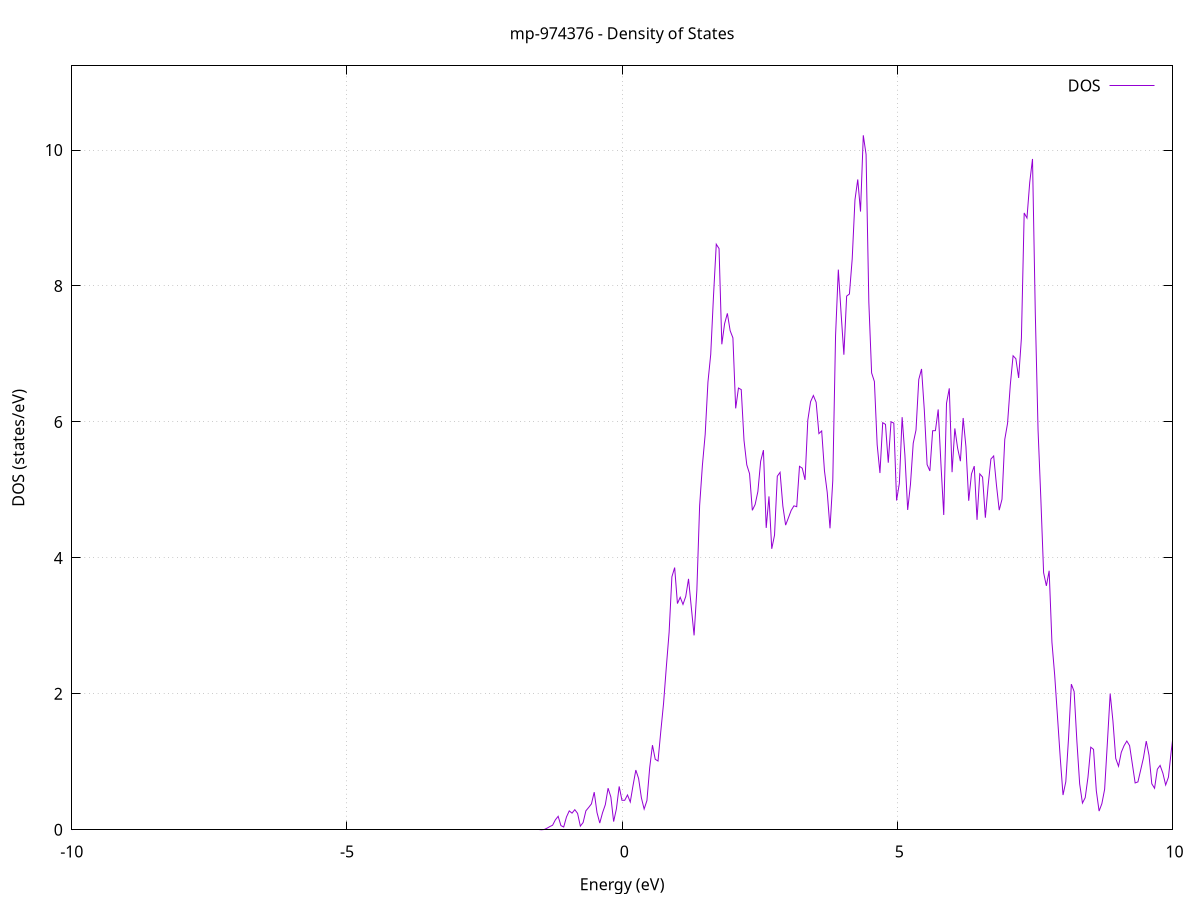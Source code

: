 set title 'mp-974376 - Density of States'
set xlabel 'Energy (eV)'
set ylabel 'DOS (states/eV)'
set grid
set xrange [-10:10]
set yrange [0:11.238]
set xzeroaxis lt -1
set terminal png size 800,600
set output 'mp-974376_dos_gnuplot.png'
plot '-' using 1:2 with lines title 'DOS'
-44.258700 0.000000
-44.208300 0.000000
-44.157900 0.000000
-44.107500 0.000000
-44.057100 0.000000
-44.006700 0.000000
-43.956300 0.000000
-43.905900 0.000000
-43.855500 0.000000
-43.805100 0.000000
-43.754700 0.000000
-43.704300 0.000000
-43.653900 0.000000
-43.603500 0.000000
-43.553100 0.000000
-43.502700 0.000000
-43.452200 0.000000
-43.401800 0.000000
-43.351400 0.000000
-43.301000 0.000000
-43.250600 0.000000
-43.200200 0.000000
-43.149800 0.000000
-43.099400 0.000000
-43.049000 0.000000
-42.998600 0.000000
-42.948200 0.000000
-42.897800 0.000000
-42.847400 0.000000
-42.797000 0.000000
-42.746600 0.000000
-42.696200 0.000000
-42.645800 0.000000
-42.595400 0.000000
-42.545000 0.000000
-42.494600 0.000000
-42.444200 0.000000
-42.393800 0.000000
-42.343300 0.000000
-42.292900 0.000000
-42.242500 0.000000
-42.192100 0.000000
-42.141700 0.000000
-42.091300 0.000000
-42.040900 0.000000
-41.990500 0.000000
-41.940100 0.000000
-41.889700 0.000000
-41.839300 0.000000
-41.788900 0.000000
-41.738500 0.000000
-41.688100 0.000000
-41.637700 0.000000
-41.587300 0.000000
-41.536900 0.000000
-41.486500 0.000000
-41.436100 0.000000
-41.385700 0.000000
-41.335300 0.000000
-41.284900 0.000000
-41.234400 0.000000
-41.184000 0.000000
-41.133600 0.000000
-41.083200 0.000000
-41.032800 0.000000
-40.982400 0.000000
-40.932000 0.000000
-40.881600 0.000000
-40.831200 0.000000
-40.780800 0.000000
-40.730400 0.000000
-40.680000 0.000000
-40.629600 0.000000
-40.579200 0.000000
-40.528800 0.000000
-40.478400 0.000000
-40.428000 0.000000
-40.377600 0.000000
-40.327200 0.000000
-40.276800 0.000000
-40.226400 0.000000
-40.175900 0.000000
-40.125500 0.000000
-40.075100 0.000000
-40.024700 0.000000
-39.974300 0.000000
-39.923900 0.000000
-39.873500 0.000000
-39.823100 0.000000
-39.772700 0.006500
-39.722300 0.333100
-39.671900 4.046800
-39.621500 17.157400
-39.571100 34.741100
-39.520700 40.915000
-39.470300 30.171100
-39.419900 26.708600
-39.369500 37.290500
-39.319100 44.110400
-39.268700 47.917600
-39.218300 46.477300
-39.167900 23.558400
-39.117500 3.559500
-39.067000 0.116300
-39.016600 0.000700
-38.966200 0.000000
-38.915800 0.000000
-38.865400 0.000000
-38.815000 0.000000
-38.764600 0.000000
-38.714200 0.000000
-38.663800 0.000000
-38.613400 0.000000
-38.563000 0.000000
-38.512600 0.000000
-38.462200 0.000000
-38.411800 0.000000
-38.361400 0.000000
-38.311000 0.000000
-38.260600 0.000000
-38.210200 0.000000
-38.159800 0.000000
-38.109400 0.000000
-38.059000 0.000000
-38.008600 0.000000
-37.958100 0.000000
-37.907700 0.000000
-37.857300 0.000000
-37.806900 0.000000
-37.756500 0.000000
-37.706100 0.000000
-37.655700 0.000000
-37.605300 0.000000
-37.554900 0.000000
-37.504500 0.000000
-37.454100 0.000000
-37.403700 0.000000
-37.353300 0.000000
-37.302900 0.000000
-37.252500 0.000000
-37.202100 0.000000
-37.151700 0.000000
-37.101300 0.000000
-37.050900 0.000000
-37.000500 0.000000
-36.950100 0.000000
-36.899600 0.000000
-36.849200 0.000000
-36.798800 0.000000
-36.748400 0.000000
-36.698000 0.000000
-36.647600 0.000000
-36.597200 0.000000
-36.546800 0.000000
-36.496400 0.000000
-36.446000 0.000000
-36.395600 0.000000
-36.345200 0.000000
-36.294800 0.000000
-36.244400 0.000000
-36.194000 0.000000
-36.143600 0.000000
-36.093200 0.000000
-36.042800 0.000000
-35.992400 0.000000
-35.942000 0.000000
-35.891600 0.000000
-35.841200 0.000000
-35.790700 0.000000
-35.740300 0.000000
-35.689900 0.000000
-35.639500 0.000000
-35.589100 0.000000
-35.538700 0.000000
-35.488300 0.000000
-35.437900 0.000000
-35.387500 0.000000
-35.337100 0.000000
-35.286700 0.000000
-35.236300 0.000000
-35.185900 0.000000
-35.135500 0.000000
-35.085100 0.000000
-35.034700 0.000000
-34.984300 0.000000
-34.933900 0.000000
-34.883500 0.000000
-34.833100 0.000000
-34.782700 0.000000
-34.732300 0.000000
-34.681800 0.000000
-34.631400 0.000000
-34.581000 0.000000
-34.530600 0.000000
-34.480200 0.000000
-34.429800 0.000000
-34.379400 0.000000
-34.329000 0.000000
-34.278600 0.000000
-34.228200 0.000000
-34.177800 0.000000
-34.127400 0.000000
-34.077000 0.000000
-34.026600 0.000000
-33.976200 0.000000
-33.925800 0.000000
-33.875400 0.000000
-33.825000 0.000000
-33.774600 0.000000
-33.724200 0.000000
-33.673800 0.000000
-33.623300 0.000000
-33.572900 0.000000
-33.522500 0.000000
-33.472100 0.000000
-33.421700 0.000000
-33.371300 0.000000
-33.320900 0.000000
-33.270500 0.000000
-33.220100 0.000000
-33.169700 0.000000
-33.119300 0.000000
-33.068900 0.000000
-33.018500 0.000000
-32.968100 0.000000
-32.917700 0.000000
-32.867300 0.000000
-32.816900 0.000000
-32.766500 0.000000
-32.716100 0.000000
-32.665700 0.000000
-32.615300 0.000000
-32.564900 0.000000
-32.514400 0.000000
-32.464000 0.000000
-32.413600 0.000000
-32.363200 0.000000
-32.312800 0.000000
-32.262400 0.000000
-32.212000 0.000000
-32.161600 0.000000
-32.111200 0.000000
-32.060800 0.000000
-32.010400 0.000000
-31.960000 0.000000
-31.909600 0.000000
-31.859200 0.000000
-31.808800 0.000000
-31.758400 0.000000
-31.708000 0.000000
-31.657600 0.000000
-31.607200 0.000000
-31.556800 0.000000
-31.506400 0.000000
-31.456000 0.000000
-31.405500 0.000000
-31.355100 0.000000
-31.304700 0.000000
-31.254300 0.000000
-31.203900 0.000000
-31.153500 0.000000
-31.103100 0.000000
-31.052700 0.000000
-31.002300 0.000000
-30.951900 0.000000
-30.901500 0.000000
-30.851100 0.000000
-30.800700 0.000000
-30.750300 0.000000
-30.699900 0.000000
-30.649500 0.000000
-30.599100 0.000000
-30.548700 0.000000
-30.498300 0.000000
-30.447900 0.000000
-30.397500 0.000000
-30.347000 0.000000
-30.296600 0.000000
-30.246200 0.000000
-30.195800 0.000000
-30.145400 0.000000
-30.095000 0.000000
-30.044600 0.000000
-29.994200 0.000000
-29.943800 0.000000
-29.893400 0.000000
-29.843000 0.000000
-29.792600 0.000000
-29.742200 0.000000
-29.691800 0.000000
-29.641400 0.000000
-29.591000 0.000000
-29.540600 0.000000
-29.490200 0.000000
-29.439800 0.000000
-29.389400 0.000000
-29.339000 0.000000
-29.288600 0.000000
-29.238100 0.000000
-29.187700 0.000000
-29.137300 0.000000
-29.086900 0.000000
-29.036500 0.000000
-28.986100 0.000000
-28.935700 0.000000
-28.885300 0.000000
-28.834900 0.000000
-28.784500 0.000000
-28.734100 0.000000
-28.683700 0.000000
-28.633300 0.000000
-28.582900 0.000000
-28.532500 0.000000
-28.482100 0.000000
-28.431700 0.000000
-28.381300 0.000000
-28.330900 0.000000
-28.280500 0.000000
-28.230100 0.000000
-28.179700 0.000000
-28.129200 0.000000
-28.078800 0.000000
-28.028400 0.000000
-27.978000 0.000000
-27.927600 0.000000
-27.877200 0.000000
-27.826800 0.000000
-27.776400 0.000000
-27.726000 0.000000
-27.675600 0.000000
-27.625200 0.000000
-27.574800 0.000000
-27.524400 0.000000
-27.474000 0.000000
-27.423600 0.000000
-27.373200 0.000000
-27.322800 0.000000
-27.272400 0.000000
-27.222000 0.000000
-27.171600 0.000000
-27.121200 0.000000
-27.070700 0.000000
-27.020300 0.000000
-26.969900 0.000000
-26.919500 0.000000
-26.869100 0.000000
-26.818700 0.000000
-26.768300 0.000000
-26.717900 0.000000
-26.667500 0.000000
-26.617100 0.000000
-26.566700 0.000000
-26.516300 0.000000
-26.465900 0.000000
-26.415500 0.000000
-26.365100 0.000000
-26.314700 0.000000
-26.264300 0.000000
-26.213900 0.000000
-26.163500 0.000000
-26.113100 0.000000
-26.062700 0.000000
-26.012300 0.000000
-25.961800 0.000000
-25.911400 0.000000
-25.861000 0.000000
-25.810600 0.000000
-25.760200 0.000000
-25.709800 0.000000
-25.659400 0.000000
-25.609000 0.000000
-25.558600 0.000000
-25.508200 0.000000
-25.457800 0.000000
-25.407400 0.000000
-25.357000 0.000000
-25.306600 0.000000
-25.256200 0.000000
-25.205800 0.000000
-25.155400 0.000000
-25.105000 0.000000
-25.054600 0.000000
-25.004200 0.000000
-24.953800 0.000000
-24.903400 0.000000
-24.852900 0.000000
-24.802500 0.000000
-24.752100 0.000000
-24.701700 0.000000
-24.651300 0.000000
-24.600900 0.000000
-24.550500 0.000000
-24.500100 0.000000
-24.449700 0.000000
-24.399300 0.000000
-24.348900 0.000000
-24.298500 0.000000
-24.248100 0.000000
-24.197700 0.000000
-24.147300 0.000000
-24.096900 0.000000
-24.046500 0.000000
-23.996100 0.000000
-23.945700 0.000000
-23.895300 0.000000
-23.844900 0.000000
-23.794400 0.000000
-23.744000 0.000000
-23.693600 0.000000
-23.643200 0.000000
-23.592800 0.000000
-23.542400 0.000000
-23.492000 0.000000
-23.441600 0.000000
-23.391200 0.000000
-23.340800 0.000000
-23.290400 0.000000
-23.240000 0.000000
-23.189600 0.000000
-23.139200 0.000000
-23.088800 0.000000
-23.038400 0.000000
-22.988000 0.000000
-22.937600 0.000000
-22.887200 0.000000
-22.836800 0.000000
-22.786400 0.000000
-22.736000 0.000000
-22.685500 0.000000
-22.635100 0.000000
-22.584700 0.000000
-22.534300 0.000000
-22.483900 0.000000
-22.433500 0.000000
-22.383100 0.000000
-22.332700 0.000000
-22.282300 0.000000
-22.231900 0.000000
-22.181500 0.000000
-22.131100 0.000000
-22.080700 0.000000
-22.030300 0.000000
-21.979900 0.000000
-21.929500 0.000000
-21.879100 0.000000
-21.828700 0.000000
-21.778300 0.000000
-21.727900 0.000000
-21.677500 0.000000
-21.627000 0.000000
-21.576600 0.000000
-21.526200 0.000000
-21.475800 0.000000
-21.425400 0.000000
-21.375000 0.000000
-21.324600 0.000000
-21.274200 0.000000
-21.223800 0.000000
-21.173400 0.000000
-21.123000 0.000000
-21.072600 0.000000
-21.022200 0.000000
-20.971800 0.000000
-20.921400 0.000000
-20.871000 0.000000
-20.820600 0.000000
-20.770200 0.000000
-20.719800 0.000000
-20.669400 0.000000
-20.619000 0.000000
-20.568600 0.000000
-20.518100 0.000000
-20.467700 0.000000
-20.417300 0.000000
-20.366900 0.000000
-20.316500 0.000000
-20.266100 0.000000
-20.215700 0.000000
-20.165300 0.000000
-20.114900 0.000000
-20.064500 0.000000
-20.014100 0.000000
-19.963700 0.000000
-19.913300 0.000000
-19.862900 0.000000
-19.812500 0.000000
-19.762100 0.000000
-19.711700 0.000000
-19.661300 0.000000
-19.610900 0.000000
-19.560500 0.000000
-19.510100 0.000000
-19.459700 0.000000
-19.409200 0.000000
-19.358800 0.000000
-19.308400 0.000000
-19.258000 0.000000
-19.207600 0.000000
-19.157200 0.000000
-19.106800 0.000000
-19.056400 0.000000
-19.006000 0.000000
-18.955600 0.000000
-18.905200 0.000000
-18.854800 0.000000
-18.804400 0.000000
-18.754000 0.000000
-18.703600 0.000000
-18.653200 0.000000
-18.602800 0.000000
-18.552400 0.000000
-18.502000 0.000000
-18.451600 0.000000
-18.401200 0.000000
-18.350700 0.000000
-18.300300 0.000000
-18.249900 0.000000
-18.199500 0.000000
-18.149100 0.000000
-18.098700 0.000000
-18.048300 0.000000
-17.997900 0.000000
-17.947500 0.000000
-17.897100 0.000000
-17.846700 0.000000
-17.796300 0.000000
-17.745900 0.000000
-17.695500 0.000000
-17.645100 0.000000
-17.594700 0.000000
-17.544300 0.000000
-17.493900 0.000000
-17.443500 0.000000
-17.393100 0.000000
-17.342700 0.000000
-17.292300 0.000000
-17.241800 0.000000
-17.191400 0.000000
-17.141000 0.000000
-17.090600 0.000000
-17.040200 0.000000
-16.989800 0.000000
-16.939400 0.000000
-16.889000 0.000000
-16.838600 0.000000
-16.788200 0.000000
-16.737800 0.000000
-16.687400 0.000000
-16.637000 0.000000
-16.586600 0.000000
-16.536200 0.000000
-16.485800 0.000000
-16.435400 0.000000
-16.385000 0.000000
-16.334600 0.000000
-16.284200 0.000000
-16.233800 0.000000
-16.183400 0.000000
-16.132900 0.000000
-16.082500 0.000000
-16.032100 0.000000
-15.981700 0.000000
-15.931300 0.000000
-15.880900 0.000000
-15.830500 0.000000
-15.780100 0.000000
-15.729700 0.000000
-15.679300 0.000000
-15.628900 0.000000
-15.578500 0.000000
-15.528100 0.000000
-15.477700 0.000000
-15.427300 0.000000
-15.376900 0.000000
-15.326500 0.000000
-15.276100 0.000000
-15.225700 0.000000
-15.175300 0.000000
-15.124900 0.000000
-15.074400 0.000000
-15.024000 0.000000
-14.973600 0.000000
-14.923200 0.000000
-14.872800 0.000000
-14.822400 0.000000
-14.772000 0.000000
-14.721600 0.000000
-14.671200 0.000000
-14.620800 0.000000
-14.570400 0.000000
-14.520000 0.000000
-14.469600 0.000000
-14.419200 0.000000
-14.368800 0.000000
-14.318400 0.000000
-14.268000 0.000000
-14.217600 0.000000
-14.167200 0.000000
-14.116800 0.000000
-14.066400 0.000000
-14.016000 0.000000
-13.965500 0.000000
-13.915100 0.000000
-13.864700 0.000000
-13.814300 0.000000
-13.763900 0.000000
-13.713500 0.000000
-13.663100 0.000000
-13.612700 0.000000
-13.562300 0.000000
-13.511900 0.000000
-13.461500 0.000000
-13.411100 0.000000
-13.360700 0.000000
-13.310300 0.000000
-13.259900 0.000000
-13.209500 0.000000
-13.159100 0.000000
-13.108700 0.000000
-13.058300 0.000000
-13.007900 0.000000
-12.957500 0.000000
-12.907100 0.000000
-12.856600 0.000000
-12.806200 0.000000
-12.755800 0.000000
-12.705400 0.000000
-12.655000 0.000000
-12.604600 0.000000
-12.554200 0.000000
-12.503800 0.000000
-12.453400 0.000000
-12.403000 0.000000
-12.352600 0.000000
-12.302200 0.000000
-12.251800 0.000000
-12.201400 0.000000
-12.151000 0.000000
-12.100600 0.000000
-12.050200 0.000000
-11.999800 0.000000
-11.949400 0.000000
-11.899000 0.000000
-11.848600 0.000000
-11.798100 0.000000
-11.747700 0.000000
-11.697300 0.000000
-11.646900 0.000000
-11.596500 0.000000
-11.546100 0.000000
-11.495700 0.000000
-11.445300 0.000000
-11.394900 0.000000
-11.344500 0.000000
-11.294100 0.000000
-11.243700 0.000000
-11.193300 0.000000
-11.142900 0.000000
-11.092500 0.000000
-11.042100 0.000000
-10.991700 0.000000
-10.941300 0.000000
-10.890900 0.000000
-10.840500 0.000000
-10.790100 0.000000
-10.739700 0.000000
-10.689200 0.000000
-10.638800 0.000000
-10.588400 0.000000
-10.538000 0.000000
-10.487600 0.000000
-10.437200 0.000000
-10.386800 0.000000
-10.336400 0.000000
-10.286000 0.000000
-10.235600 0.000000
-10.185200 0.000000
-10.134800 0.000000
-10.084400 0.000000
-10.034000 0.000000
-9.983600 0.000000
-9.933200 0.000000
-9.882800 0.000000
-9.832400 0.000000
-9.782000 0.000000
-9.731600 0.000000
-9.681200 0.000000
-9.630800 0.000000
-9.580300 0.000000
-9.529900 0.000000
-9.479500 0.000000
-9.429100 0.000000
-9.378700 0.000000
-9.328300 0.000000
-9.277900 0.000000
-9.227500 0.000000
-9.177100 0.000000
-9.126700 0.000000
-9.076300 0.000000
-9.025900 0.000000
-8.975500 0.000000
-8.925100 0.000000
-8.874700 0.000000
-8.824300 0.000000
-8.773900 0.000000
-8.723500 0.000000
-8.673100 0.000000
-8.622700 0.000000
-8.572300 0.000000
-8.521800 0.000000
-8.471400 0.000000
-8.421000 0.000000
-8.370600 0.000000
-8.320200 0.000000
-8.269800 0.000000
-8.219400 0.000000
-8.169000 0.000000
-8.118600 0.000000
-8.068200 0.000000
-8.017800 0.000000
-7.967400 0.000000
-7.917000 0.000000
-7.866600 0.000000
-7.816200 0.000000
-7.765800 0.000000
-7.715400 0.000000
-7.665000 0.000000
-7.614600 0.000000
-7.564200 0.000000
-7.513800 0.000000
-7.463400 0.000000
-7.412900 0.000000
-7.362500 0.000000
-7.312100 0.000000
-7.261700 0.000000
-7.211300 0.000000
-7.160900 0.000000
-7.110500 0.000000
-7.060100 0.000000
-7.009700 0.000000
-6.959300 0.000000
-6.908900 0.000000
-6.858500 0.000000
-6.808100 0.000000
-6.757700 0.000000
-6.707300 0.000000
-6.656900 0.000000
-6.606500 0.000000
-6.556100 0.000000
-6.505700 0.000000
-6.455300 0.000000
-6.404900 0.000000
-6.354500 0.000000
-6.304000 0.000000
-6.253600 0.000000
-6.203200 0.000000
-6.152800 0.000000
-6.102400 0.000000
-6.052000 0.000000
-6.001600 0.000000
-5.951200 0.000000
-5.900800 0.000000
-5.850400 0.000000
-5.800000 0.000000
-5.749600 0.000000
-5.699200 0.000000
-5.648800 0.000000
-5.598400 0.000000
-5.548000 0.000000
-5.497600 0.000000
-5.447200 0.000000
-5.396800 0.000000
-5.346400 0.000000
-5.296000 0.000000
-5.245500 0.000000
-5.195100 0.000000
-5.144700 0.000000
-5.094300 0.000000
-5.043900 0.000000
-4.993500 0.000000
-4.943100 0.000000
-4.892700 0.000000
-4.842300 0.000000
-4.791900 0.000000
-4.741500 0.000000
-4.691100 0.000000
-4.640700 0.000000
-4.590300 0.000000
-4.539900 0.000000
-4.489500 0.000000
-4.439100 0.000000
-4.388700 0.000000
-4.338300 0.000000
-4.287900 0.000000
-4.237500 0.000000
-4.187100 0.000000
-4.136600 0.000000
-4.086200 0.000000
-4.035800 0.000000
-3.985400 0.000000
-3.935000 0.000000
-3.884600 0.000000
-3.834200 0.000000
-3.783800 0.000000
-3.733400 0.000000
-3.683000 0.000000
-3.632600 0.000000
-3.582200 0.000000
-3.531800 0.000000
-3.481400 0.000000
-3.431000 0.000000
-3.380600 0.000000
-3.330200 0.000000
-3.279800 0.000000
-3.229400 0.000000
-3.179000 0.000000
-3.128600 0.000000
-3.078200 0.000000
-3.027700 0.000000
-2.977300 0.000000
-2.926900 0.000000
-2.876500 0.000000
-2.826100 0.000000
-2.775700 0.000000
-2.725300 0.000000
-2.674900 0.000000
-2.624500 0.000000
-2.574100 0.000000
-2.523700 0.000000
-2.473300 0.000000
-2.422900 0.000000
-2.372500 0.000000
-2.322100 0.000000
-2.271700 0.000000
-2.221300 0.000000
-2.170900 0.000000
-2.120500 0.000000
-2.070100 0.000000
-2.019700 0.000000
-1.969200 0.000000
-1.918800 0.000000
-1.868400 0.000000
-1.818000 0.000000
-1.767600 0.000000
-1.717200 0.000000
-1.666800 0.000000
-1.616400 0.000000
-1.566000 0.000000
-1.515600 0.000000
-1.465200 0.000100
-1.414800 0.004300
-1.364400 0.023900
-1.314000 0.047300
-1.263600 0.067000
-1.213200 0.146500
-1.162800 0.198300
-1.112400 0.061500
-1.062000 0.040600
-1.011600 0.188200
-0.961200 0.277800
-0.910800 0.244700
-0.860300 0.295700
-0.809900 0.241400
-0.759500 0.053500
-0.709100 0.106400
-0.658700 0.278900
-0.608300 0.328400
-0.557900 0.381100
-0.507500 0.553400
-0.457100 0.254100
-0.406700 0.098900
-0.356300 0.250200
-0.305900 0.368500
-0.255500 0.611900
-0.205100 0.483000
-0.154700 0.120400
-0.104300 0.307800
-0.053900 0.637700
-0.003500 0.433600
0.046900 0.433900
0.097300 0.512100
0.147700 0.408700
0.198100 0.652600
0.248600 0.878600
0.299000 0.754100
0.349400 0.471500
0.399800 0.304400
0.450200 0.429800
0.500600 0.913500
0.551000 1.244700
0.601400 1.036600
0.651800 1.011600
0.702200 1.446800
0.752600 1.859600
0.803000 2.396000
0.853400 2.904300
0.903800 3.720900
0.954200 3.857400
1.004600 3.327700
1.055000 3.420500
1.105400 3.315100
1.155800 3.433000
1.206200 3.691400
1.256600 3.272500
1.307100 2.859700
1.357500 3.524000
1.407900 4.768300
1.458300 5.361200
1.508700 5.815500
1.559100 6.586700
1.609500 6.992600
1.659900 7.852500
1.710300 8.614300
1.760700 8.550000
1.811100 7.142300
1.861500 7.444500
1.911900 7.597300
1.962300 7.342800
2.012700 7.236500
2.063100 6.199200
2.113500 6.498400
2.163900 6.475700
2.214300 5.729000
2.264700 5.368700
2.315100 5.237900
2.365500 4.699600
2.416000 4.784500
2.466400 4.976100
2.516800 5.421700
2.567200 5.585100
2.617600 4.440800
2.668000 4.904400
2.718400 4.133500
2.768800 4.334000
2.819200 5.201200
2.869600 5.258300
2.920000 4.763900
2.970400 4.481800
3.020800 4.588700
3.071200 4.698000
3.121600 4.765700
3.172000 4.752900
3.222400 5.346700
3.272800 5.319200
3.323200 5.146900
3.373600 6.026400
3.424000 6.297400
3.474400 6.388700
3.524900 6.289000
3.575300 5.828300
3.625700 5.867400
3.676100 5.280300
3.726500 4.962300
3.776900 4.435300
3.827300 5.138000
3.877700 7.268300
3.928100 8.240200
3.978500 7.595200
4.028900 6.988500
4.079300 7.851000
4.129700 7.882000
4.180100 8.396300
4.230500 9.267800
4.280900 9.566800
4.331300 9.094700
4.381700 10.216800
4.432100 9.936600
4.482500 7.759000
4.532900 6.721100
4.583400 6.594800
4.633800 5.664900
4.684200 5.248200
4.734600 5.989100
4.785000 5.963900
4.835400 5.400400
4.885800 6.002900
4.936200 5.982700
4.986600 4.844000
5.037000 5.097300
5.087400 6.070400
5.137800 5.510700
5.188200 4.705300
5.238600 5.079300
5.289000 5.686700
5.339400 5.880200
5.389800 6.624400
5.440200 6.779200
5.490600 6.172300
5.541000 5.372500
5.591400 5.278500
5.641800 5.870200
5.692300 5.872000
5.742700 6.183600
5.793100 5.373400
5.843500 4.631000
5.893900 6.275600
5.944300 6.494200
5.994700 5.261100
6.045100 5.904500
6.095500 5.614400
6.145900 5.422400
6.196300 6.057700
6.246700 5.635200
6.297100 4.840400
6.347500 5.235300
6.397900 5.350200
6.448300 4.559400
6.498700 5.235700
6.549100 5.188400
6.599500 4.590700
6.649900 5.063300
6.700300 5.454100
6.750700 5.499400
6.801200 5.071600
6.851600 4.702100
6.902000 4.862800
6.952400 5.742900
7.002800 5.978800
7.053200 6.546800
7.103600 6.973300
7.154000 6.929700
7.204400 6.646900
7.254800 7.231800
7.305200 9.074400
7.355600 8.999800
7.406000 9.525000
7.456400 9.868500
7.506800 7.608900
7.557200 5.879700
7.607600 4.874500
7.658000 3.781700
7.708400 3.588200
7.758800 3.810900
7.809200 2.760100
7.859700 2.271300
7.910100 1.665900
7.960500 1.058300
8.010900 0.511100
8.061300 0.707300
8.111700 1.355600
8.162100 2.142600
8.212500 2.033700
8.262900 1.299200
8.313300 0.674800
8.363700 0.392800
8.414100 0.472500
8.464500 0.775300
8.514900 1.215100
8.565300 1.182900
8.615700 0.574500
8.666100 0.275100
8.716500 0.383200
8.766900 0.595900
8.817300 1.288200
8.867700 2.002700
8.918100 1.597100
8.968600 1.050000
9.019000 0.934800
9.069400 1.139500
9.119800 1.237400
9.170200 1.305400
9.220600 1.237200
9.271000 0.963700
9.321400 0.688900
9.371800 0.704500
9.422200 0.880900
9.472600 1.059400
9.523000 1.304900
9.573400 1.094900
9.623800 0.676800
9.674200 0.610800
9.724600 0.890800
9.775000 0.946800
9.825400 0.832100
9.875800 0.659100
9.926200 0.773700
9.976600 1.153200
10.027000 1.491600
10.077500 1.475800
10.127900 1.346900
10.178300 0.998500
10.228700 0.821700
10.279100 0.853800
10.329500 1.345600
10.379900 1.435800
10.430300 0.918400
10.480700 0.777300
10.531100 1.212100
10.581500 1.508000
10.631900 1.157100
10.682300 0.625600
10.732700 0.355800
10.783100 0.636800
10.833500 1.012600
10.883900 1.097300
10.934300 0.998900
10.984700 0.703900
11.035100 0.712500
11.085500 0.908400
11.136000 1.134000
11.186400 1.302700
11.236800 1.384700
11.287200 1.497700
11.337600 1.104100
11.388000 0.601600
11.438400 0.569000
11.488800 0.652500
11.539200 0.770400
11.589600 0.620700
11.640000 0.538600
11.690400 1.039900
11.740800 1.279900
11.791200 1.160700
11.841600 0.888500
11.892000 1.043600
11.942400 1.137800
11.992800 1.105600
12.043200 1.074400
12.093600 0.969900
12.144000 0.838300
12.194400 0.990800
12.244900 0.704300
12.295300 0.491200
12.345700 0.500100
12.396100 0.656900
12.446500 0.851600
12.496900 0.741600
12.547300 0.538900
12.597700 0.472600
12.648100 0.378200
12.698500 0.798400
12.748900 0.608700
12.799300 0.408300
12.849700 0.874400
12.900100 1.348200
12.950500 1.110900
13.000900 0.909100
13.051300 1.076400
13.101700 0.980500
13.152100 0.790900
13.202500 0.706900
13.252900 0.877800
13.303300 0.730600
13.353800 0.381200
13.404200 0.443400
13.454600 0.511700
13.505000 0.471400
13.555400 0.510400
13.605800 0.415000
13.656200 0.394200
13.706600 0.459300
13.757000 0.452700
13.807400 0.631500
13.857800 1.075700
13.908200 0.852700
13.958600 0.633100
14.009000 0.892800
14.059400 0.711300
14.109800 0.470900
14.160200 0.782800
14.210600 1.712100
14.261000 2.052000
14.311400 1.434400
14.361800 1.634800
14.412300 1.716500
14.462700 1.202500
14.513100 1.115800
14.563500 1.155000
14.613900 0.838500
14.664300 0.833000
14.714700 0.805100
14.765100 0.784500
14.815500 0.716200
14.865900 0.617500
14.916300 0.799900
14.966700 0.893400
15.017100 0.669700
15.067500 0.801500
15.117900 1.345300
15.168300 1.086700
15.218700 0.853900
15.269100 1.231300
15.319500 1.384500
15.369900 1.262700
15.420300 1.414500
15.470700 1.124300
15.521200 0.903500
15.571600 1.769700
15.622000 1.820900
15.672400 1.249700
15.722800 1.280900
15.773200 1.319400
15.823600 1.274200
15.874000 1.325100
15.924400 1.065500
15.974800 1.009100
16.025200 0.846700
16.075600 0.703700
16.126000 0.801100
16.176400 1.094900
16.226800 1.525900
16.277200 1.606300
16.327600 1.284600
16.378000 1.087300
16.428400 1.276100
16.478800 1.379400
16.529200 1.238100
16.579600 0.660700
16.630100 0.770400
16.680500 1.457600
16.730900 1.577200
16.781300 1.049700
16.831700 0.863600
16.882100 0.852000
16.932500 1.073800
16.982900 1.127300
17.033300 0.934000
17.083700 1.369700
17.134100 1.512300
17.184500 1.346100
17.234900 1.322000
17.285300 1.081400
17.335700 0.862500
17.386100 1.136700
17.436500 1.289600
17.486900 1.144100
17.537300 0.875000
17.587700 0.956700
17.638100 0.990400
17.688600 1.249600
17.739000 1.479400
17.789400 1.600500
17.839800 2.207900
17.890200 1.772900
17.940600 1.407300
17.991000 1.551300
18.041400 1.487600
18.091800 1.384200
18.142200 1.093500
18.192600 0.869300
18.243000 0.944900
18.293400 0.927800
18.343800 1.125300
18.394200 1.350700
18.444600 1.582100
18.495000 2.093000
18.545400 2.567200
18.595800 2.587500
18.646200 2.424200
18.696600 1.753000
18.747000 0.853600
18.797500 1.112200
18.847900 1.905200
18.898300 2.109100
18.948700 1.966400
18.999100 1.528000
19.049500 1.762700
19.099900 1.807300
19.150300 1.680500
19.200700 1.522000
19.251100 1.517200
19.301500 1.204300
19.351900 1.088000
19.402300 1.514000
19.452700 2.102600
19.503100 2.320000
19.553500 2.143700
19.603900 2.097500
19.654300 1.863000
19.704700 2.007900
19.755100 2.376500
19.805500 1.822100
19.855900 1.690400
19.906400 2.013200
19.956800 2.089200
20.007200 1.983600
20.057600 2.408100
20.108000 2.736700
20.158400 2.134800
20.208800 1.322000
20.259200 1.480000
20.309600 1.326700
20.360000 1.412700
20.410400 2.030900
20.460800 2.051900
20.511200 2.016600
20.561600 2.615800
20.612000 2.869100
20.662400 2.671700
20.712800 1.960300
20.763200 1.725700
20.813600 2.027700
20.864000 1.820700
20.914400 1.800200
20.964900 2.651000
21.015300 2.453900
21.065700 2.023500
21.116100 1.826400
21.166500 1.990900
21.216900 2.214700
21.267300 2.034400
21.317700 1.980700
21.368100 1.846100
21.418500 1.319100
21.468900 1.612400
21.519300 1.946000
21.569700 2.446500
21.620100 2.563800
21.670500 1.503900
21.720900 1.935300
21.771300 2.761300
21.821700 2.186400
21.872100 1.355400
21.922500 1.580700
21.972900 2.533700
22.023300 2.779900
22.073800 3.013000
22.124200 2.691900
22.174600 1.828200
22.225000 1.161600
22.275400 0.921900
22.325800 1.165100
22.376200 2.174800
22.426600 3.372900
22.477000 3.330600
22.527400 2.763300
22.577800 2.315000
22.628200 2.200700
22.678600 1.845400
22.729000 1.272700
22.779400 1.701000
22.829800 2.436500
22.880200 2.461400
22.930600 2.087200
22.981000 1.598300
23.031400 1.156100
23.081800 1.364400
23.132200 1.755100
23.182700 1.704300
23.233100 2.202100
23.283500 3.163100
23.333900 3.411600
23.384300 3.600800
23.434700 4.771600
23.485100 5.431700
23.535500 4.529900
23.585900 3.533500
23.636300 2.165800
23.686700 1.898200
23.737100 2.936100
23.787500 3.034000
23.837900 3.083600
23.888300 2.448500
23.938700 2.599300
23.989100 3.198100
24.039500 2.300700
24.089900 2.219700
24.140300 1.877200
24.190700 1.325300
24.241200 1.733200
24.291600 2.550400
24.342000 2.288100
24.392400 2.116300
24.442800 2.830300
24.493200 3.083100
24.543600 2.140100
24.594000 1.597700
24.644400 1.758700
24.694800 1.942000
24.745200 1.890100
24.795600 2.013000
24.846000 2.426500
24.896400 3.277100
24.946800 3.192500
24.997200 2.656300
25.047600 3.002800
25.098000 3.747500
25.148400 3.463200
25.198800 2.597200
25.249200 2.216700
25.299600 2.007900
25.350100 1.553000
25.400500 1.190600
25.450900 1.426800
25.501300 2.082200
25.551700 1.777000
25.602100 1.798100
25.652500 1.236400
25.702900 1.462500
25.753300 2.131500
25.803700 1.528700
25.854100 1.510600
25.904500 1.046900
25.954900 0.897100
26.005300 1.517700
26.055700 1.610900
26.106100 1.713400
26.156500 1.257700
26.206900 1.140500
26.257300 1.658300
26.307700 2.318300
26.358100 1.975100
26.408500 1.284600
26.459000 1.411200
26.509400 1.129700
26.559800 0.755600
26.610200 1.049100
26.660600 1.156700
26.711000 0.898600
26.761400 0.770700
26.811800 0.833000
26.862200 0.969900
26.912600 1.591500
26.963000 1.866200
27.013400 1.491500
27.063800 1.508500
27.114200 1.641400
27.164600 1.876500
27.215000 2.047100
27.265400 1.469000
27.315800 1.523300
27.366200 1.791700
27.416600 2.131400
27.467000 1.997300
27.517500 1.876200
27.567900 2.102300
27.618300 2.429200
27.668700 2.311800
27.719100 2.212800
27.769500 2.645700
27.819900 2.964200
27.870300 3.061000
27.920700 2.795400
27.971100 3.056300
28.021500 3.647500
28.071900 2.825400
28.122300 2.657800
28.172700 3.073700
28.223100 2.834500
28.273500 3.256900
28.323900 3.389300
28.374300 3.374600
28.424700 3.501700
28.475100 3.422300
28.525500 3.705400
28.575900 3.166800
28.626400 2.930900
28.676800 3.358100
28.727200 2.957900
28.777600 3.256600
28.828000 3.571200
28.878400 3.577800
28.928800 3.576900
28.979200 3.734800
29.029600 3.525400
29.080000 2.754600
29.130400 2.152800
29.180800 2.303100
29.231200 2.228600
29.281600 2.067800
29.332000 1.963400
29.382400 2.333300
29.432800 3.054200
29.483200 3.012200
29.533600 2.362400
29.584000 2.069600
29.634400 2.459100
29.684800 2.595700
29.735300 1.584900
29.785700 1.714300
29.836100 2.494600
29.886500 2.518600
29.936900 3.833200
29.987300 4.424300
30.037700 3.361700
30.088100 2.176500
30.138500 1.675800
30.188900 1.342300
30.239300 1.207000
30.289700 1.427800
30.340100 1.317500
30.390500 1.781300
30.440900 1.874800
30.491300 1.667100
30.541700 1.189900
30.592100 1.102200
30.642500 1.340200
30.692900 1.438100
30.743300 2.025500
30.793800 2.095200
30.844200 1.235000
30.894600 0.713500
30.945000 1.148200
30.995400 1.542400
31.045800 1.490200
31.096200 1.594000
31.146600 1.950900
31.197000 1.217500
31.247400 1.215300
31.297800 1.341100
31.348200 1.009900
31.398600 0.766500
31.449000 1.233900
31.499400 1.675900
31.549800 3.950900
31.600200 15.615600
31.650600 25.458500
31.701000 36.884400
31.751400 30.369800
31.801800 8.837000
31.852200 2.884000
31.902700 1.528700
31.953100 1.068800
32.003500 1.246800
32.053900 1.517000
32.104300 1.542900
32.154700 1.074300
32.205100 0.869200
32.255500 1.007200
32.305900 0.900500
32.356300 0.728900
32.406700 0.990200
32.457100 1.836200
32.507500 2.540900
32.557900 2.957400
32.608300 2.051500
32.658700 1.601300
32.709100 2.264300
32.759500 2.504300
32.809900 2.364600
32.860300 1.907200
32.910700 1.532100
32.961100 1.441600
33.011600 1.649300
33.062000 2.092600
33.112400 1.914400
33.162800 1.659500
33.213200 1.755100
33.263600 2.212700
33.314000 2.184800
33.364400 2.061500
33.414800 2.567500
33.465200 2.712500
33.515600 2.075300
33.566000 2.496300
33.616400 2.290800
33.666800 1.919800
33.717200 2.259000
33.767600 2.418700
33.818000 2.220400
33.868400 2.230200
33.918800 2.855900
33.969200 2.862700
34.019600 2.255700
34.070100 2.086000
34.120500 2.435000
34.170900 3.042600
34.221300 3.250800
34.271700 2.430800
34.322100 2.659900
34.372500 2.819900
34.422900 2.459000
34.473300 2.674400
34.523700 3.064100
34.574100 3.003300
34.624500 3.161700
34.674900 2.918700
34.725300 2.297700
34.775700 1.801400
34.826100 1.761900
34.876500 2.323100
34.926900 3.178500
34.977300 3.127400
35.027700 3.028000
35.078100 2.875800
35.128500 2.944700
35.179000 3.077700
35.229400 2.396100
35.279800 1.918500
35.330200 1.995200
35.380600 2.731500
35.431000 2.894600
35.481400 2.251200
35.531800 2.649600
35.582200 2.597200
35.632600 2.245700
35.683000 2.679800
35.733400 2.873500
35.783800 2.487100
35.834200 2.192000
35.884600 2.095300
35.935000 2.026000
35.985400 2.610500
36.035800 4.035400
36.086200 4.662500
36.136600 3.790500
36.187000 3.130500
36.237400 3.833600
36.287900 3.546300
36.338300 2.856400
36.388700 2.668000
36.439100 2.823400
36.489500 2.799800
36.539900 2.661300
36.590300 3.542100
36.640700 3.752400
36.691100 3.313200
36.741500 2.843100
36.791900 3.150500
36.842300 3.714500
36.892700 3.602000
36.943100 3.971500
36.993500 4.307700
37.043900 4.586700
37.094300 4.225700
37.144700 3.173400
37.195100 3.854100
37.245500 4.145200
37.295900 2.845900
37.346400 2.173200
37.396800 3.136400
37.447200 3.648600
37.497600 4.443800
37.548000 5.085600
37.598400 3.323800
37.648800 2.975800
37.699200 3.271000
37.749600 2.918500
37.800000 2.623100
37.850400 2.421200
37.900800 1.954300
37.951200 2.180100
38.001600 2.783300
38.052000 2.572500
38.102400 2.920200
38.152800 3.351300
38.203200 3.065600
38.253600 3.268800
38.304000 3.355700
38.354400 3.291600
38.404800 3.809100
38.455300 2.964400
38.505700 1.705300
38.556100 2.020200
38.606500 3.071300
38.656900 3.518500
38.707300 3.520300
38.757700 3.263200
38.808100 2.794900
38.858500 2.643000
38.908900 2.512200
38.959300 2.883500
39.009700 3.581900
39.060100 4.080900
39.110500 4.376200
39.160900 5.842200
39.211300 8.370000
39.261700 13.786700
39.312100 25.498600
39.362500 28.553500
39.412900 17.399800
39.463300 8.534900
39.513700 5.443700
39.564200 4.997300
39.614600 4.890700
39.665000 4.885200
39.715400 4.385300
39.765800 3.295700
39.816200 3.726700
39.866600 3.806400
39.917000 2.597100
39.967400 1.813500
40.017800 1.954300
40.068200 2.095100
40.118600 2.308100
40.169000 2.348200
40.219400 2.428900
40.269800 2.528600
40.320200 2.619300
40.370600 2.682700
40.421000 2.599300
40.471400 2.362700
40.521800 1.941800
40.572200 1.647100
40.622700 1.785800
40.673100 1.839200
40.723500 2.413600
40.773900 2.939300
40.824300 2.292300
40.874700 1.920600
40.925100 2.324500
40.975500 2.100900
41.025900 1.696600
41.076300 2.028400
41.126700 2.139400
41.177100 2.159500
41.227500 2.187700
41.277900 2.116900
41.328300 2.079800
41.378700 2.193000
41.429100 2.187800
41.479500 1.899500
41.529900 1.927700
41.580300 2.354600
41.630700 2.845600
41.681100 2.908900
41.731600 2.380900
41.782000 2.031500
41.832400 1.865200
41.882800 1.604000
41.933200 2.047000
41.983600 2.649900
42.034000 3.134700
42.084400 3.388600
42.134800 2.699600
42.185200 2.212900
42.235600 2.020800
42.286000 2.238900
42.336400 2.587800
42.386800 2.724000
42.437200 2.899100
42.487600 2.809100
42.538000 2.969200
42.588400 2.479900
42.638800 1.851600
42.689200 2.425400
42.739600 2.721200
42.790000 2.225600
42.840500 2.583800
42.890900 2.615400
42.941300 2.184800
42.991700 2.211800
43.042100 2.263100
43.092500 2.340100
43.142900 2.756500
43.193300 2.668900
43.243700 2.508400
43.294100 2.773900
43.344500 2.603700
43.394900 2.312000
43.445300 2.411200
43.495700 2.887000
43.546100 3.004900
43.596500 2.512500
43.646900 2.759400
43.697300 2.322000
43.747700 2.389200
43.798100 2.849800
43.848500 2.162000
43.899000 1.626600
43.949400 2.275200
43.999800 2.776500
44.050200 2.777900
44.100600 3.037500
44.151000 2.911600
44.201400 2.304000
44.251800 2.106300
44.302200 2.117100
44.352600 2.572500
44.403000 3.106300
44.453400 3.479600
44.503800 3.112100
44.554200 2.271600
44.604600 2.201800
44.655000 2.039500
44.705400 2.268700
44.755800 3.083700
44.806200 3.168100
44.856600 3.187400
44.907000 4.079300
44.957400 3.959800
45.007900 3.191600
45.058300 2.454000
45.108700 2.282300
45.159100 2.949600
45.209500 3.158900
45.259900 3.228400
45.310300 3.529500
45.360700 3.627800
45.411100 3.638500
45.461500 3.958100
45.511900 4.841600
45.562300 4.581800
45.612700 3.728800
45.663100 3.525600
45.713500 3.660100
45.763900 3.618000
45.814300 4.058400
45.864700 3.808300
45.915100 3.090600
45.965500 3.584500
46.015900 3.484200
46.066300 3.070700
46.116800 3.007100
46.167200 3.215100
46.217600 4.185400
46.268000 4.895400
46.318400 4.389200
46.368800 3.007400
46.419200 3.378300
46.469600 3.708900
46.520000 3.096900
46.570400 3.190400
46.620800 3.922200
46.671200 4.165700
46.721600 3.457700
46.772000 3.371900
46.822400 3.907500
46.872800 3.855000
46.923200 4.055600
46.973600 4.272300
47.024000 3.720000
47.074400 3.455500
47.124800 3.772400
47.175300 2.508000
47.225700 1.876900
47.276100 2.354800
47.326500 2.264200
47.376900 2.240300
47.427300 2.431900
47.477700 2.947800
47.528100 3.515600
47.578500 2.811400
47.628900 1.844900
47.679300 2.014200
47.729700 3.473600
47.780100 4.238000
47.830500 4.080600
47.880900 3.984500
47.931300 3.433300
47.981700 2.758600
48.032100 3.534300
48.082500 4.337700
48.132900 3.556100
48.183300 3.256400
48.233700 3.156500
48.284200 3.141600
48.334600 3.332200
48.385000 3.742500
48.435400 3.675500
48.485800 2.952400
48.536200 2.495600
48.586600 2.457700
48.637000 2.191000
48.687400 1.927900
48.737800 2.226000
48.788200 2.657400
48.838600 2.902300
48.889000 3.117200
48.939400 2.589400
48.989800 2.186700
49.040200 2.434400
49.090600 3.138700
49.141000 2.825700
49.191400 2.574600
49.241800 2.619600
49.292200 2.187100
49.342600 1.947900
49.393100 2.362300
49.443500 2.797400
49.493900 2.548100
49.544300 2.120600
49.594700 2.543900
49.645100 2.012000
49.695500 1.703900
49.745900 1.759000
49.796300 1.899400
49.846700 1.446600
49.897100 1.016300
49.947500 0.909500
49.997900 1.047100
50.048300 0.983300
50.098700 0.972500
50.149100 0.724500
50.199500 0.615400
50.249900 0.811800
50.300300 0.796100
50.350700 0.529600
50.401100 0.159400
50.451600 0.165700
50.502000 0.448500
50.552400 0.503800
50.602800 0.369300
50.653200 0.481100
50.703600 0.286400
50.754000 0.124800
50.804400 0.045400
50.854800 0.003600
50.905200 0.000500
50.955600 0.015500
51.006000 0.080700
51.056400 0.074600
51.106800 0.012200
51.157200 0.000300
51.207600 0.000000
51.258000 0.000000
51.308400 0.000000
51.358800 0.000000
51.409200 0.000000
51.459600 0.000000
51.510000 0.000000
51.560500 0.000000
51.610900 0.000000
51.661300 0.000000
51.711700 0.000000
51.762100 0.000000
51.812500 0.000000
51.862900 0.000100
51.913300 0.005400
51.963700 0.035700
52.014100 0.041700
52.064500 0.008700
52.114900 0.000300
52.165300 0.000000
52.215700 0.000000
52.266100 0.000000
52.316500 0.000000
52.366900 0.000000
52.417300 0.000000
52.467700 0.000000
52.518100 0.000000
52.568500 0.000000
52.618900 0.000000
52.669400 0.000000
52.719800 0.000000
52.770200 0.000000
52.820600 0.000000
52.871000 0.000000
52.921400 0.000000
52.971800 0.000000
53.022200 0.000000
53.072600 0.000000
53.123000 0.000000
53.173400 0.000000
53.223800 0.000000
53.274200 0.000000
53.324600 0.000000
53.375000 0.000000
53.425400 0.000000
53.475800 0.000000
53.526200 0.000000
53.576600 0.000000
53.627000 0.000000
53.677400 0.000000
53.727900 0.000000
53.778300 0.000000
53.828700 0.000000
53.879100 0.000000
53.929500 0.000000
53.979900 0.000000
54.030300 0.000000
54.080700 0.000000
54.131100 0.000000
54.181500 0.000000
54.231900 0.000000
54.282300 0.000000
54.332700 0.000000
54.383100 0.000000
54.433500 0.000000
54.483900 0.000000
54.534300 0.000000
54.584700 0.000000
54.635100 0.000000
54.685500 0.000000
54.735900 0.000000
54.786300 0.000000
54.836800 0.000000
54.887200 0.000000
54.937600 0.000000
54.988000 0.000000
55.038400 0.000000
55.088800 0.000000
55.139200 0.000000
55.189600 0.000000
55.240000 0.000000
55.290400 0.000000
55.340800 0.000000
55.391200 0.000000
55.441600 0.000000
55.492000 0.000000
55.542400 0.000000
55.592800 0.000000
55.643200 0.000000
55.693600 0.000000
55.744000 0.000000
55.794400 0.000000
55.844800 0.000000
55.895200 0.000000
55.945700 0.000000
55.996100 0.000000
56.046500 0.000000
56.096900 0.000000
56.147300 0.000000
56.197700 0.000000
56.248100 0.000000
56.298500 0.000000
56.348900 0.000000
56.399300 0.000000
56.449700 0.000000
56.500100 0.000000
56.550500 0.000000
e
